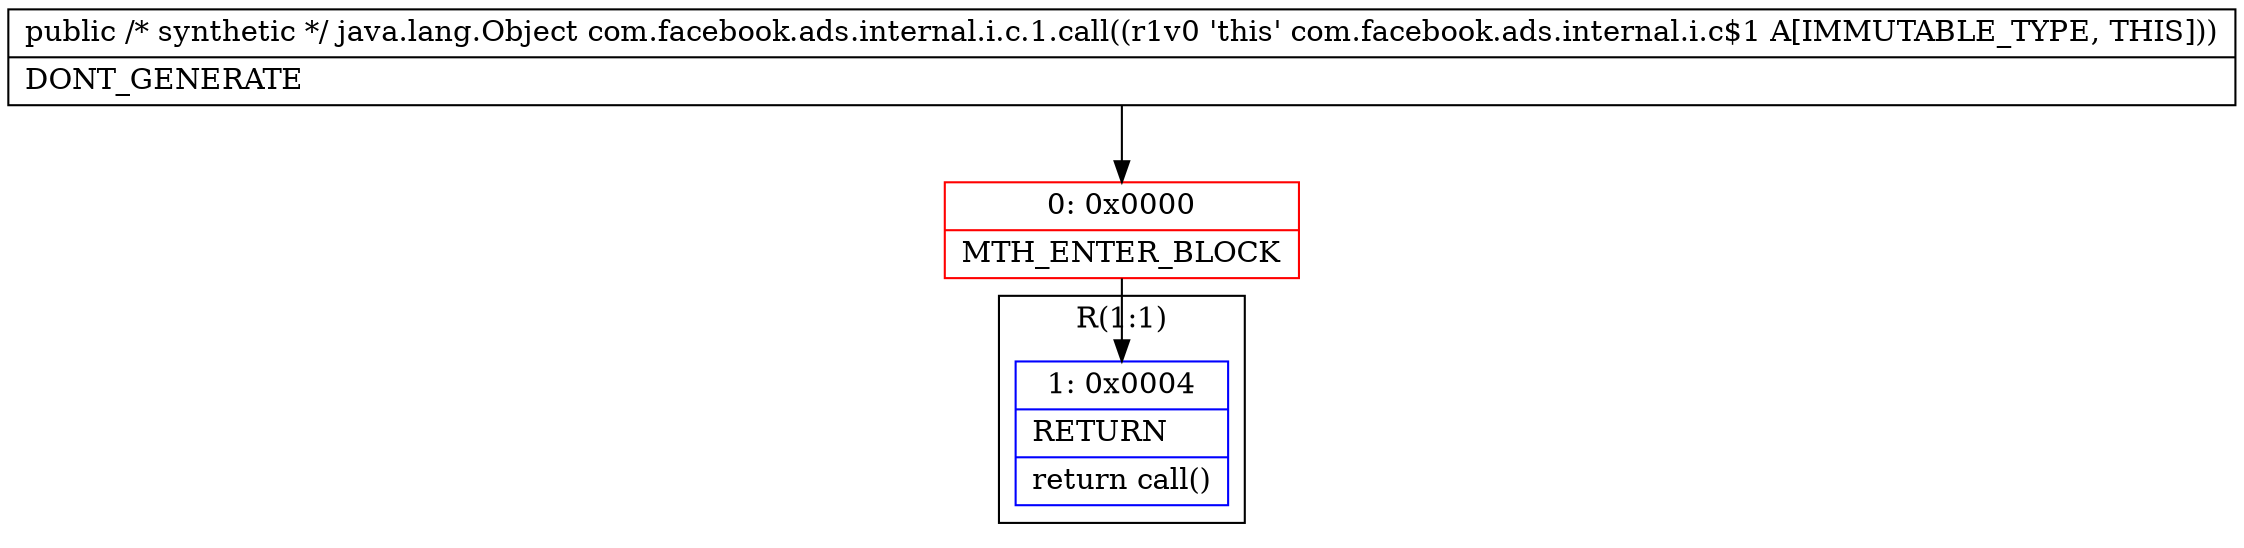 digraph "CFG forcom.facebook.ads.internal.i.c.1.call()Ljava\/lang\/Object;" {
subgraph cluster_Region_1403443004 {
label = "R(1:1)";
node [shape=record,color=blue];
Node_1 [shape=record,label="{1\:\ 0x0004|RETURN\l|return call()\l}"];
}
Node_0 [shape=record,color=red,label="{0\:\ 0x0000|MTH_ENTER_BLOCK\l}"];
MethodNode[shape=record,label="{public \/* synthetic *\/ java.lang.Object com.facebook.ads.internal.i.c.1.call((r1v0 'this' com.facebook.ads.internal.i.c$1 A[IMMUTABLE_TYPE, THIS]))  | DONT_GENERATE\l}"];
MethodNode -> Node_0;
Node_0 -> Node_1;
}

